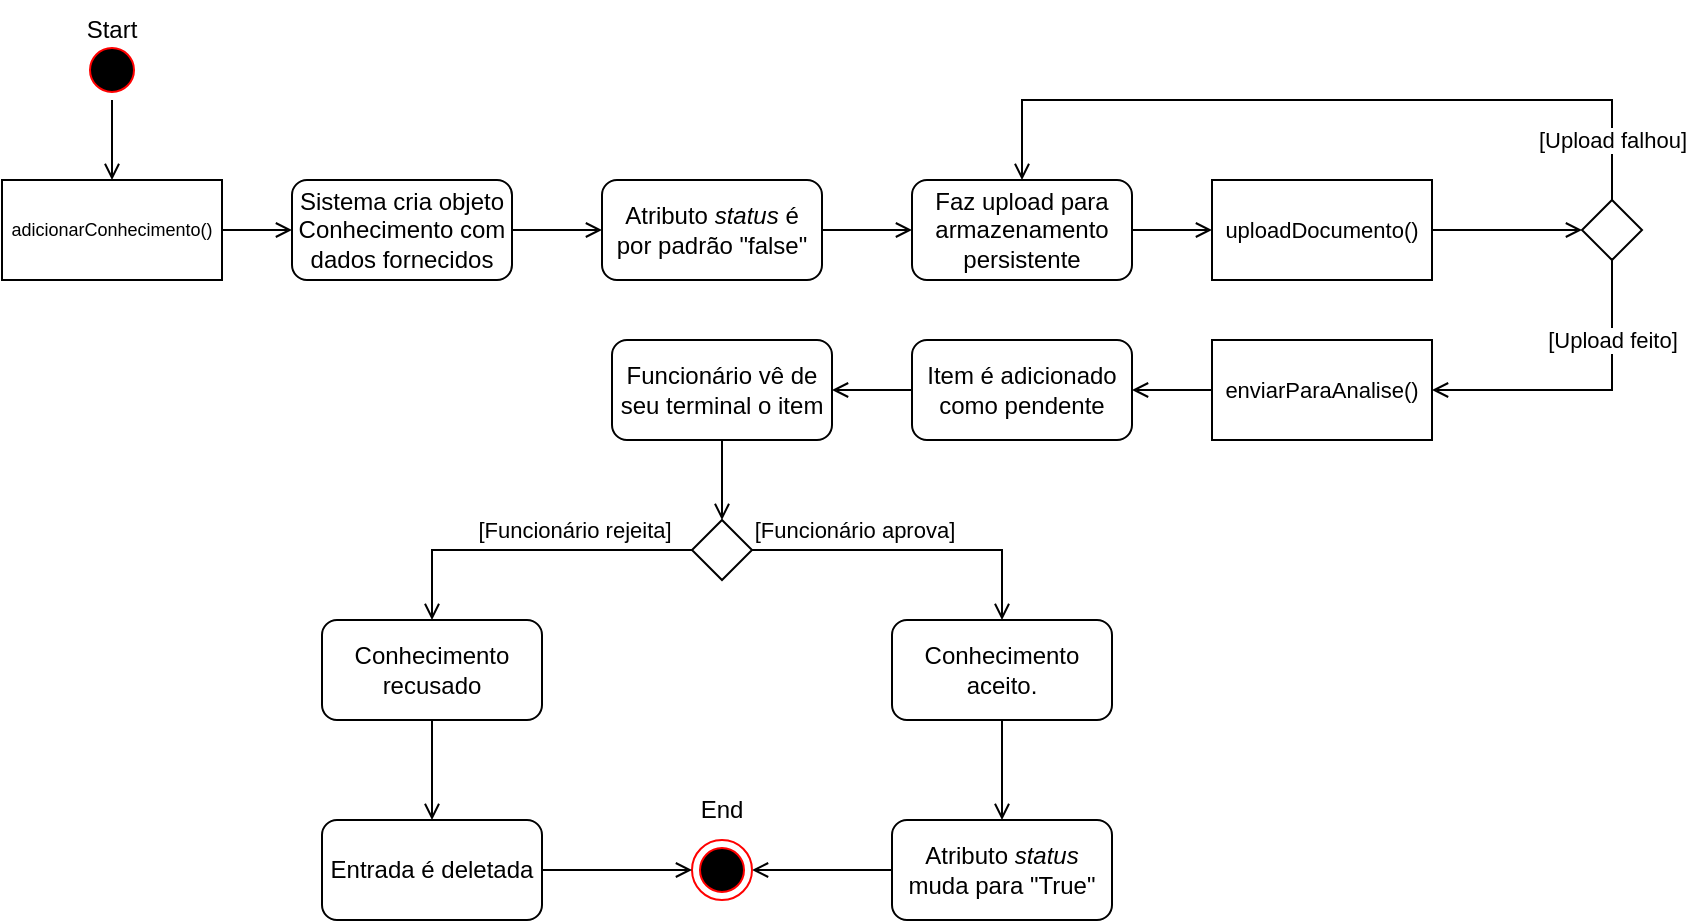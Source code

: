 <mxfile version="17.4.5" type="github">
  <diagram id="K4K4sw-SvnPi-Xp2zfu7" name="Page-1">
    <mxGraphModel dx="944" dy="526" grid="1" gridSize="10" guides="1" tooltips="1" connect="1" arrows="1" fold="1" page="1" pageScale="1" pageWidth="827" pageHeight="1169" math="0" shadow="0">
      <root>
        <mxCell id="0" />
        <mxCell id="1" parent="0" />
        <mxCell id="qpIeX8erUlRtWaujeON5-71" style="edgeStyle=orthogonalEdgeStyle;rounded=0;orthogonalLoop=1;jettySize=auto;html=1;endArrow=open;endFill=0;" edge="1" parent="1" source="qpIeX8erUlRtWaujeON5-59" target="qpIeX8erUlRtWaujeON5-79">
          <mxGeometry relative="1" as="geometry">
            <mxPoint x="469" y="445" as="targetPoint" />
          </mxGeometry>
        </mxCell>
        <mxCell id="qpIeX8erUlRtWaujeON5-59" value="" style="ellipse;html=1;shape=startState;fillColor=#000000;strokeColor=#ff0000;" vertex="1" parent="1">
          <mxGeometry x="454" y="375" width="30" height="30" as="geometry" />
        </mxCell>
        <mxCell id="qpIeX8erUlRtWaujeON5-60" value="Start" style="text;html=1;strokeColor=none;fillColor=none;align=center;verticalAlign=middle;whiteSpace=wrap;rounded=0;" vertex="1" parent="1">
          <mxGeometry x="439" y="355" width="60" height="30" as="geometry" />
        </mxCell>
        <mxCell id="qpIeX8erUlRtWaujeON5-82" style="edgeStyle=orthogonalEdgeStyle;rounded=0;orthogonalLoop=1;jettySize=auto;html=1;fontSize=9;endArrow=open;endFill=0;" edge="1" parent="1" source="qpIeX8erUlRtWaujeON5-79" target="qpIeX8erUlRtWaujeON5-81">
          <mxGeometry relative="1" as="geometry" />
        </mxCell>
        <mxCell id="qpIeX8erUlRtWaujeON5-79" value="adicionarConhecimento()" style="rounded=0;whiteSpace=wrap;html=1;fontSize=9;" vertex="1" parent="1">
          <mxGeometry x="414" y="445" width="110" height="50" as="geometry" />
        </mxCell>
        <mxCell id="qpIeX8erUlRtWaujeON5-145" style="edgeStyle=orthogonalEdgeStyle;rounded=0;orthogonalLoop=1;jettySize=auto;html=1;fontSize=11;fontColor=default;endArrow=open;endFill=0;" edge="1" parent="1" source="qpIeX8erUlRtWaujeON5-81" target="qpIeX8erUlRtWaujeON5-144">
          <mxGeometry relative="1" as="geometry" />
        </mxCell>
        <mxCell id="qpIeX8erUlRtWaujeON5-81" value="Sistema cria objeto Conhecimento com dados fornecidos" style="rounded=1;whiteSpace=wrap;html=1;" vertex="1" parent="1">
          <mxGeometry x="559" y="445" width="110" height="50" as="geometry" />
        </mxCell>
        <mxCell id="qpIeX8erUlRtWaujeON5-88" style="edgeStyle=orthogonalEdgeStyle;rounded=0;orthogonalLoop=1;jettySize=auto;html=1;fontSize=9;endArrow=open;endFill=0;" edge="1" parent="1" source="qpIeX8erUlRtWaujeON5-84" target="qpIeX8erUlRtWaujeON5-87">
          <mxGeometry relative="1" as="geometry" />
        </mxCell>
        <mxCell id="qpIeX8erUlRtWaujeON5-84" value="Faz upload para armazenamento persistente" style="rounded=1;whiteSpace=wrap;html=1;" vertex="1" parent="1">
          <mxGeometry x="869" y="445" width="110" height="50" as="geometry" />
        </mxCell>
        <mxCell id="qpIeX8erUlRtWaujeON5-133" style="edgeStyle=orthogonalEdgeStyle;rounded=0;orthogonalLoop=1;jettySize=auto;html=1;fontSize=11;fontColor=default;endArrow=open;endFill=0;" edge="1" parent="1" source="qpIeX8erUlRtWaujeON5-87" target="qpIeX8erUlRtWaujeON5-130">
          <mxGeometry relative="1" as="geometry" />
        </mxCell>
        <mxCell id="qpIeX8erUlRtWaujeON5-87" value="uploadDocumento()" style="rounded=0;whiteSpace=wrap;html=1;fontSize=11;" vertex="1" parent="1">
          <mxGeometry x="1019" y="445" width="110" height="50" as="geometry" />
        </mxCell>
        <mxCell id="qpIeX8erUlRtWaujeON5-127" style="edgeStyle=orthogonalEdgeStyle;rounded=0;orthogonalLoop=1;jettySize=auto;html=1;fontSize=11;fontColor=default;endArrow=open;endFill=0;" edge="1" parent="1" source="qpIeX8erUlRtWaujeON5-91" target="qpIeX8erUlRtWaujeON5-126">
          <mxGeometry relative="1" as="geometry" />
        </mxCell>
        <mxCell id="qpIeX8erUlRtWaujeON5-91" value="enviarParaAnalise()" style="rounded=0;whiteSpace=wrap;html=1;fontSize=11;" vertex="1" parent="1">
          <mxGeometry x="1019" y="525" width="110" height="50" as="geometry" />
        </mxCell>
        <mxCell id="qpIeX8erUlRtWaujeON5-96" style="edgeStyle=orthogonalEdgeStyle;rounded=0;orthogonalLoop=1;jettySize=auto;html=1;entryX=0.5;entryY=0;entryDx=0;entryDy=0;fontSize=11;endArrow=open;endFill=0;" edge="1" parent="1" source="qpIeX8erUlRtWaujeON5-93" target="qpIeX8erUlRtWaujeON5-95">
          <mxGeometry relative="1" as="geometry" />
        </mxCell>
        <mxCell id="qpIeX8erUlRtWaujeON5-93" value="Funcionário vê de seu terminal o item" style="rounded=1;whiteSpace=wrap;html=1;" vertex="1" parent="1">
          <mxGeometry x="719" y="525" width="110" height="50" as="geometry" />
        </mxCell>
        <mxCell id="qpIeX8erUlRtWaujeON5-99" value="[Funcionário rejeita]" style="edgeStyle=orthogonalEdgeStyle;rounded=0;orthogonalLoop=1;jettySize=auto;html=1;entryX=0.5;entryY=0;entryDx=0;entryDy=0;fontSize=11;endArrow=open;endFill=0;" edge="1" parent="1" source="qpIeX8erUlRtWaujeON5-95" target="qpIeX8erUlRtWaujeON5-98">
          <mxGeometry x="-0.277" y="-10" relative="1" as="geometry">
            <mxPoint as="offset" />
          </mxGeometry>
        </mxCell>
        <mxCell id="qpIeX8erUlRtWaujeON5-101" value="[Funcionário aprova]" style="edgeStyle=orthogonalEdgeStyle;rounded=0;orthogonalLoop=1;jettySize=auto;html=1;fontSize=11;endArrow=open;endFill=0;" edge="1" parent="1" source="qpIeX8erUlRtWaujeON5-95" target="qpIeX8erUlRtWaujeON5-100">
          <mxGeometry x="-0.371" y="10" relative="1" as="geometry">
            <mxPoint as="offset" />
          </mxGeometry>
        </mxCell>
        <mxCell id="qpIeX8erUlRtWaujeON5-95" value="" style="rhombus;" vertex="1" parent="1">
          <mxGeometry x="759" y="615" width="30" height="30" as="geometry" />
        </mxCell>
        <mxCell id="qpIeX8erUlRtWaujeON5-142" style="edgeStyle=orthogonalEdgeStyle;rounded=0;orthogonalLoop=1;jettySize=auto;html=1;fontSize=11;fontColor=default;endArrow=open;endFill=0;" edge="1" parent="1" source="qpIeX8erUlRtWaujeON5-98" target="qpIeX8erUlRtWaujeON5-141">
          <mxGeometry relative="1" as="geometry" />
        </mxCell>
        <mxCell id="qpIeX8erUlRtWaujeON5-98" value="Conhecimento recusado" style="rounded=1;whiteSpace=wrap;html=1;" vertex="1" parent="1">
          <mxGeometry x="574" y="665" width="110" height="50" as="geometry" />
        </mxCell>
        <mxCell id="qpIeX8erUlRtWaujeON5-136" style="edgeStyle=orthogonalEdgeStyle;rounded=0;orthogonalLoop=1;jettySize=auto;html=1;fontSize=11;fontColor=default;endArrow=open;endFill=0;" edge="1" parent="1" source="qpIeX8erUlRtWaujeON5-100" target="qpIeX8erUlRtWaujeON5-135">
          <mxGeometry relative="1" as="geometry" />
        </mxCell>
        <mxCell id="qpIeX8erUlRtWaujeON5-100" value="Conhecimento aceito." style="rounded=1;whiteSpace=wrap;html=1;" vertex="1" parent="1">
          <mxGeometry x="859" y="665" width="110" height="50" as="geometry" />
        </mxCell>
        <mxCell id="qpIeX8erUlRtWaujeON5-128" style="edgeStyle=orthogonalEdgeStyle;rounded=0;orthogonalLoop=1;jettySize=auto;html=1;fontSize=11;fontColor=default;endArrow=open;endFill=0;" edge="1" parent="1" source="qpIeX8erUlRtWaujeON5-126" target="qpIeX8erUlRtWaujeON5-93">
          <mxGeometry relative="1" as="geometry" />
        </mxCell>
        <mxCell id="qpIeX8erUlRtWaujeON5-126" value="Item é adicionado como pendente" style="rounded=1;whiteSpace=wrap;html=1;" vertex="1" parent="1">
          <mxGeometry x="869" y="525" width="110" height="50" as="geometry" />
        </mxCell>
        <mxCell id="qpIeX8erUlRtWaujeON5-131" value="[Upload feito]" style="edgeStyle=orthogonalEdgeStyle;rounded=0;orthogonalLoop=1;jettySize=auto;html=1;fontSize=11;fontColor=default;endArrow=open;endFill=0;" edge="1" parent="1" source="qpIeX8erUlRtWaujeON5-130" target="qpIeX8erUlRtWaujeON5-91">
          <mxGeometry x="-0.484" relative="1" as="geometry">
            <Array as="points">
              <mxPoint x="1219" y="550" />
            </Array>
            <mxPoint as="offset" />
          </mxGeometry>
        </mxCell>
        <mxCell id="qpIeX8erUlRtWaujeON5-134" value="[Upload falhou]" style="edgeStyle=orthogonalEdgeStyle;rounded=0;orthogonalLoop=1;jettySize=auto;html=1;entryX=0.5;entryY=0;entryDx=0;entryDy=0;fontSize=11;fontColor=default;endArrow=open;endFill=0;" edge="1" parent="1" source="qpIeX8erUlRtWaujeON5-130" target="qpIeX8erUlRtWaujeON5-84">
          <mxGeometry x="-0.844" relative="1" as="geometry">
            <Array as="points">
              <mxPoint x="1219" y="405" />
              <mxPoint x="924" y="405" />
            </Array>
            <mxPoint as="offset" />
          </mxGeometry>
        </mxCell>
        <mxCell id="qpIeX8erUlRtWaujeON5-130" value="" style="rhombus;" vertex="1" parent="1">
          <mxGeometry x="1204" y="455" width="30" height="30" as="geometry" />
        </mxCell>
        <mxCell id="qpIeX8erUlRtWaujeON5-140" style="edgeStyle=orthogonalEdgeStyle;rounded=0;orthogonalLoop=1;jettySize=auto;html=1;fontSize=11;fontColor=default;endArrow=open;endFill=0;" edge="1" parent="1" source="qpIeX8erUlRtWaujeON5-135" target="qpIeX8erUlRtWaujeON5-137">
          <mxGeometry relative="1" as="geometry" />
        </mxCell>
        <mxCell id="qpIeX8erUlRtWaujeON5-135" value="Atributo &lt;i&gt;status &lt;/i&gt;muda para &quot;True&quot;" style="rounded=1;whiteSpace=wrap;html=1;" vertex="1" parent="1">
          <mxGeometry x="859" y="765" width="110" height="50" as="geometry" />
        </mxCell>
        <mxCell id="qpIeX8erUlRtWaujeON5-137" value="" style="ellipse;html=1;shape=endState;fillColor=#000000;strokeColor=#ff0000;rounded=0;fontSize=11;fontColor=default;" vertex="1" parent="1">
          <mxGeometry x="759" y="775" width="30" height="30" as="geometry" />
        </mxCell>
        <mxCell id="qpIeX8erUlRtWaujeON5-138" value="End" style="text;html=1;strokeColor=none;fillColor=none;align=center;verticalAlign=middle;whiteSpace=wrap;rounded=0;" vertex="1" parent="1">
          <mxGeometry x="744" y="745" width="60" height="30" as="geometry" />
        </mxCell>
        <mxCell id="qpIeX8erUlRtWaujeON5-143" style="edgeStyle=orthogonalEdgeStyle;rounded=0;orthogonalLoop=1;jettySize=auto;html=1;fontSize=11;fontColor=default;endArrow=open;endFill=0;" edge="1" parent="1" source="qpIeX8erUlRtWaujeON5-141" target="qpIeX8erUlRtWaujeON5-137">
          <mxGeometry relative="1" as="geometry" />
        </mxCell>
        <mxCell id="qpIeX8erUlRtWaujeON5-141" value="Entrada é deletada" style="rounded=1;whiteSpace=wrap;html=1;" vertex="1" parent="1">
          <mxGeometry x="574" y="765" width="110" height="50" as="geometry" />
        </mxCell>
        <mxCell id="qpIeX8erUlRtWaujeON5-146" style="edgeStyle=orthogonalEdgeStyle;rounded=0;orthogonalLoop=1;jettySize=auto;html=1;fontSize=11;fontColor=default;endArrow=open;endFill=0;" edge="1" parent="1" source="qpIeX8erUlRtWaujeON5-144" target="qpIeX8erUlRtWaujeON5-84">
          <mxGeometry relative="1" as="geometry" />
        </mxCell>
        <mxCell id="qpIeX8erUlRtWaujeON5-144" value="Atributo &lt;i&gt;status &lt;/i&gt;é&lt;br&gt;por padrão &quot;false&quot;" style="rounded=1;whiteSpace=wrap;html=1;" vertex="1" parent="1">
          <mxGeometry x="714" y="445" width="110" height="50" as="geometry" />
        </mxCell>
      </root>
    </mxGraphModel>
  </diagram>
</mxfile>
